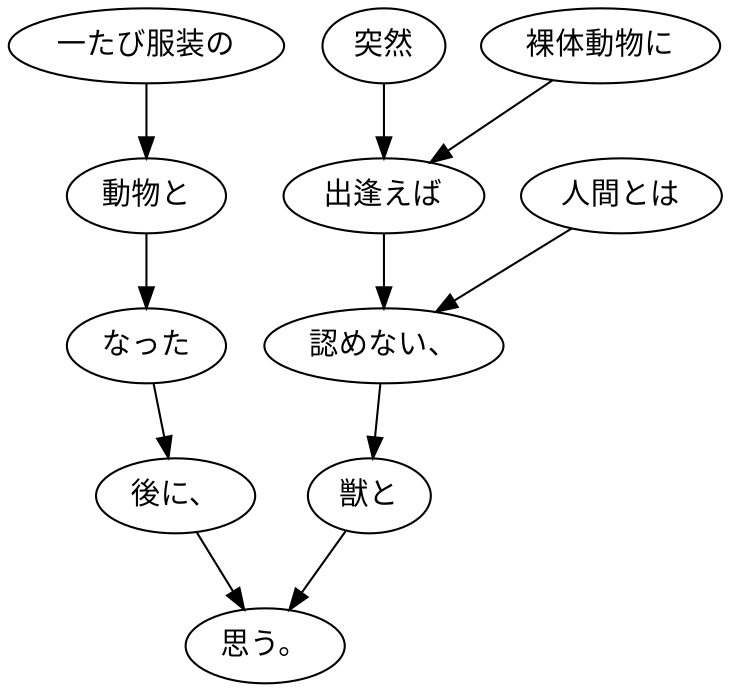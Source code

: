 digraph graph4276 {
	node0 [label="一たび服装の"];
	node1 [label="動物と"];
	node2 [label="なった"];
	node3 [label="後に、"];
	node4 [label="突然"];
	node5 [label="裸体動物に"];
	node6 [label="出逢えば"];
	node7 [label="人間とは"];
	node8 [label="認めない、"];
	node9 [label="獣と"];
	node10 [label="思う。"];
	node0 -> node1;
	node1 -> node2;
	node2 -> node3;
	node3 -> node10;
	node4 -> node6;
	node5 -> node6;
	node6 -> node8;
	node7 -> node8;
	node8 -> node9;
	node9 -> node10;
}

